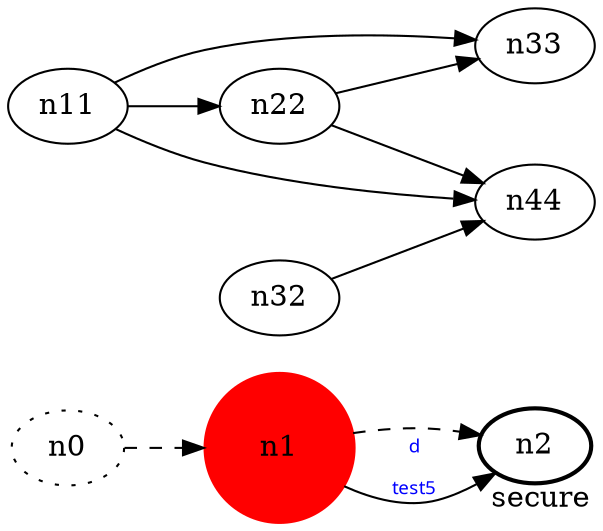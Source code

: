 digraph test5 {
	rankdir=LR;
	fontcoloq=blue; /* c0; c1; c0 -- c1 */
	n0 [style=dotted, fillcolor="#123456"]; // c2; c32770; c2 -- c3
	n1 [height=1, width=1, color=red, style=filled];
	n2 [style=bold, xlabel="secure"];
	n0 -> n1 -> n2[style=dashed];
	n1 -> n2 [fontname="comic sans", label="d\n\l\G", fontcolor=blue, fontsize=9];
	n11 -> n22;
	n11 -> n33;
	n11 -> n44;
	n22 -> n33;
	n22 -> n44;
	n32 -> n44;
}
